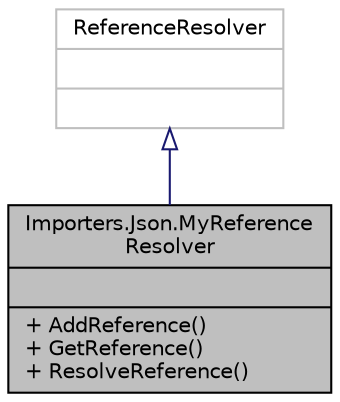 digraph "Importers.Json.MyReferenceResolver"
{
 // INTERACTIVE_SVG=YES
 // LATEX_PDF_SIZE
  edge [fontname="Helvetica",fontsize="10",labelfontname="Helvetica",labelfontsize="10"];
  node [fontname="Helvetica",fontsize="10",shape=record];
  Node1 [label="{Importers.Json.MyReference\lResolver\n||+ AddReference()\l+ GetReference()\l+ ResolveReference()\l}",height=0.2,width=0.4,color="black", fillcolor="grey75", style="filled", fontcolor="black",tooltip=" "];
  Node2 -> Node1 [dir="back",color="midnightblue",fontsize="10",style="solid",arrowtail="onormal",fontname="Helvetica"];
  Node2 [label="{ReferenceResolver\n||}",height=0.2,width=0.4,color="grey75", fillcolor="white", style="filled",tooltip=" "];
}
